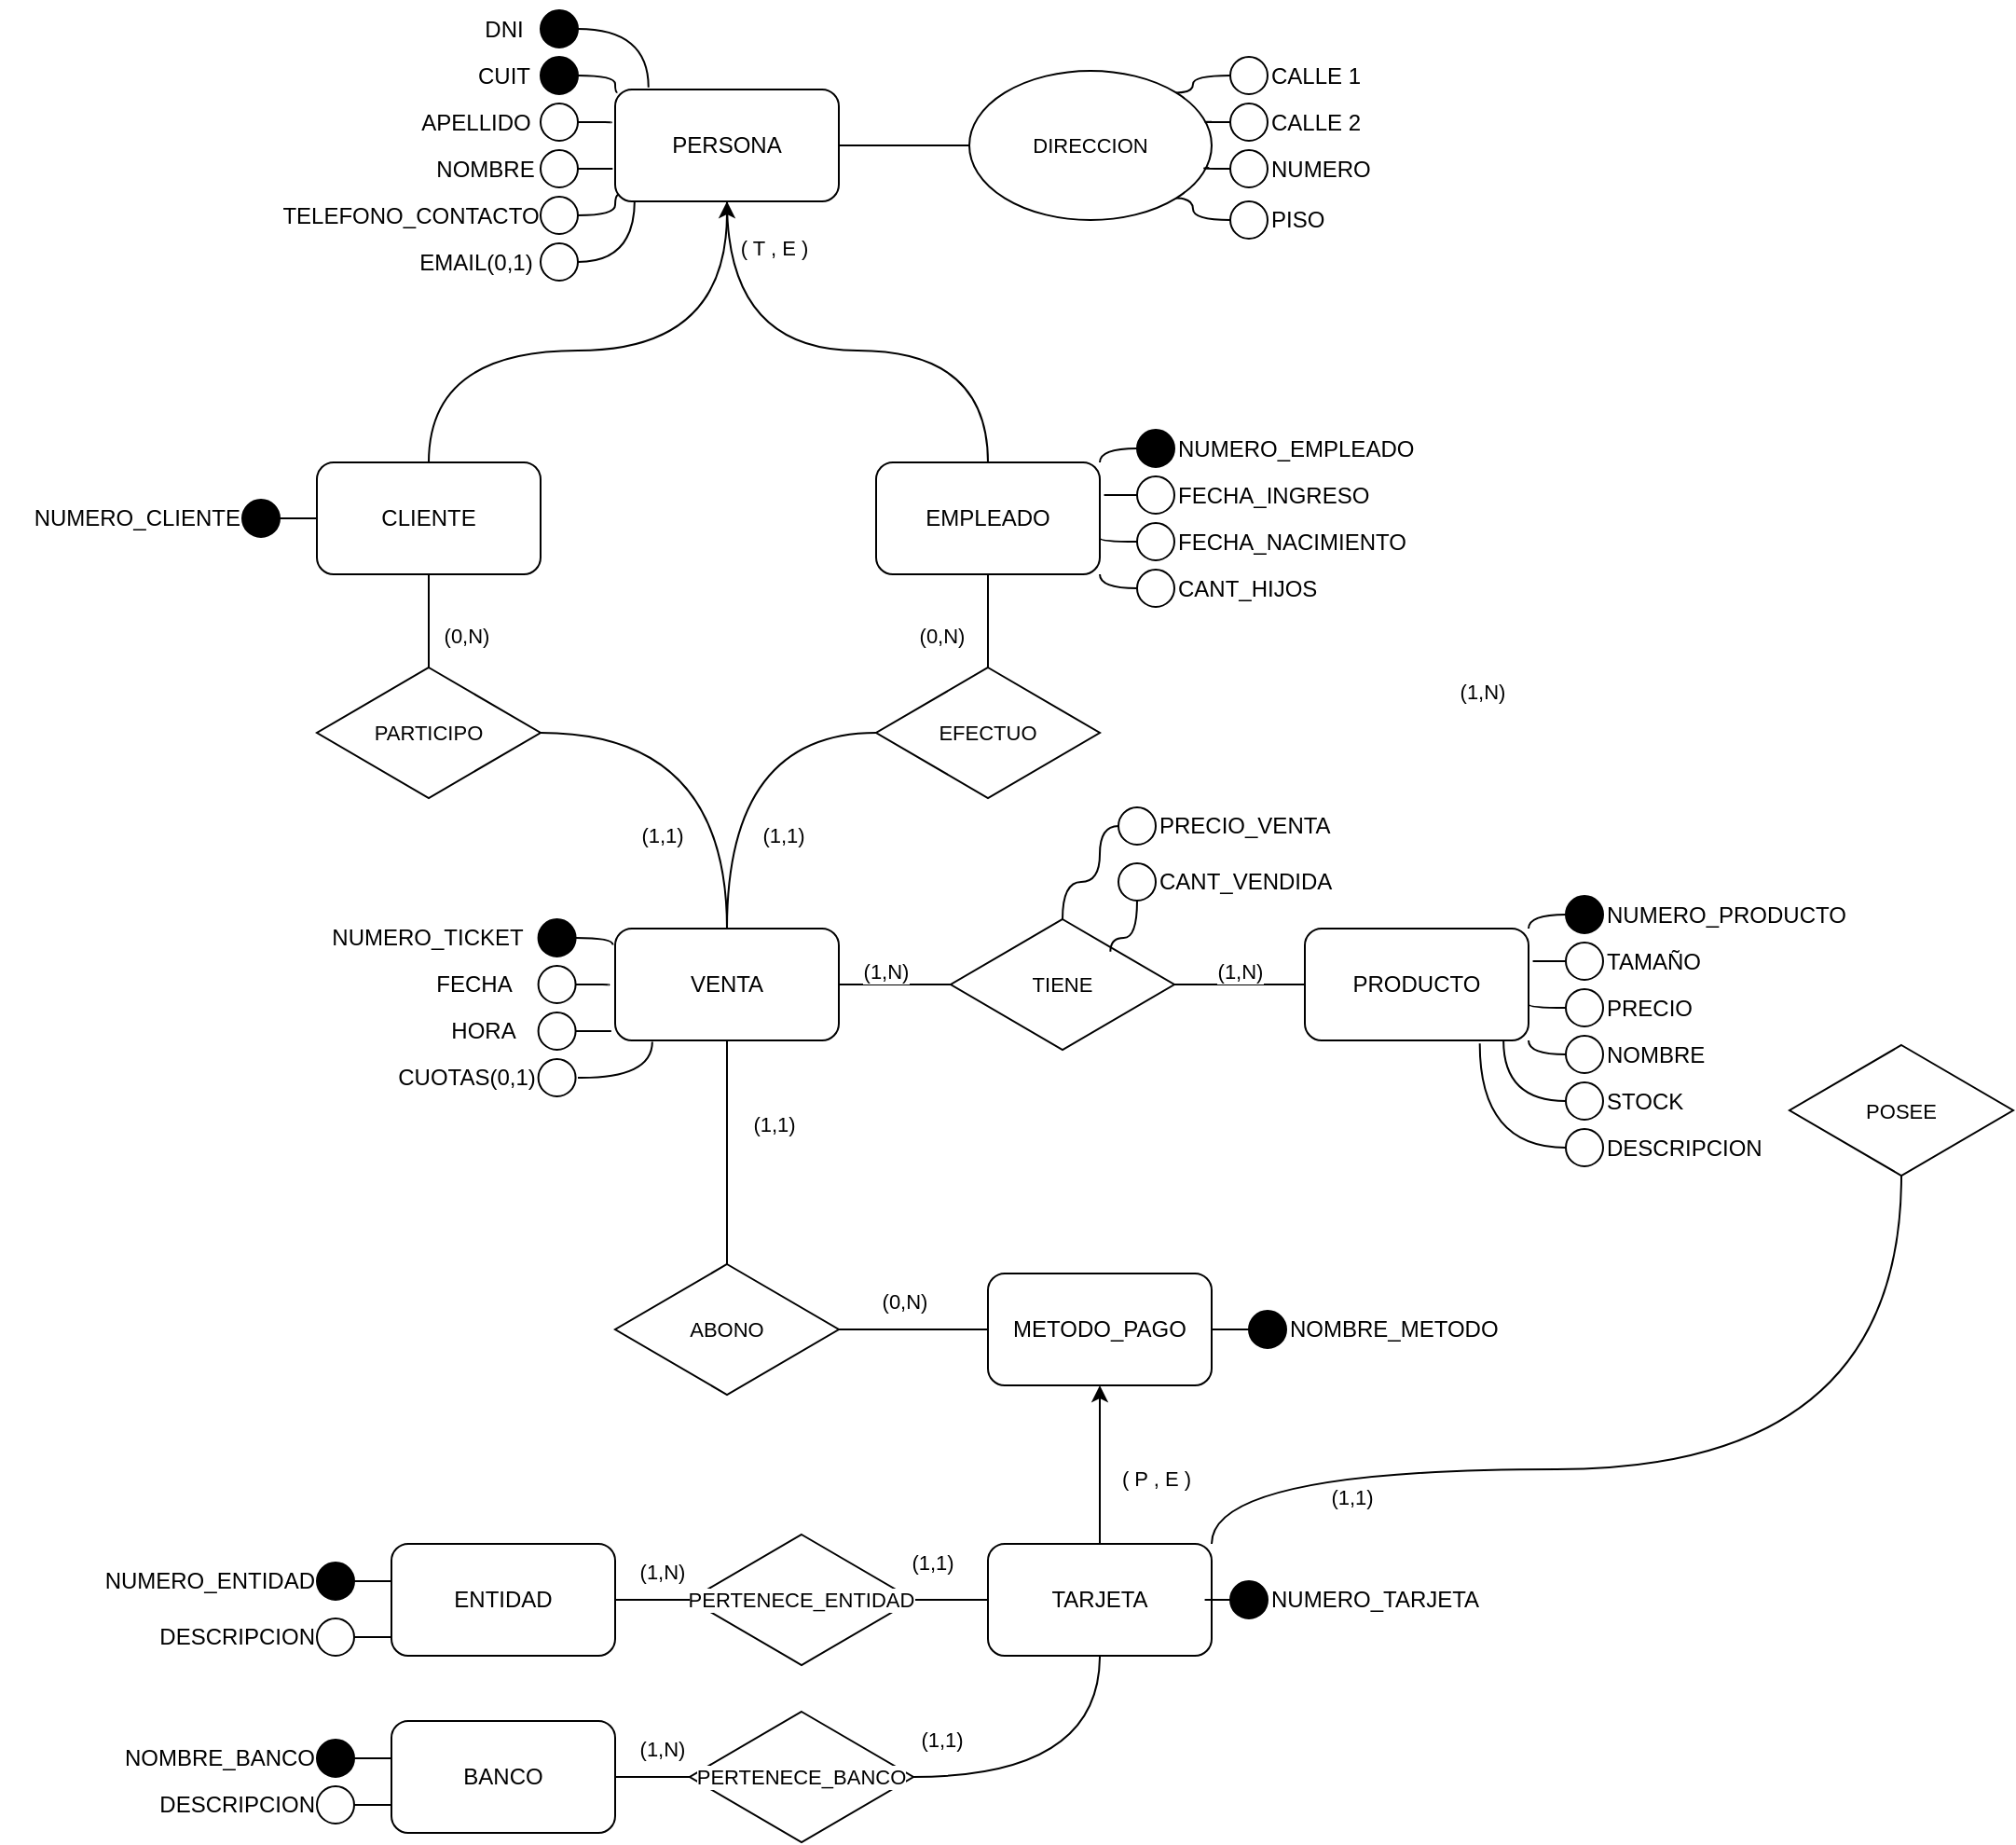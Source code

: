 <mxfile version="24.8.4">
  <diagram name="Page-1" id="r-wE8rNvTRcSZEGVUg5o">
    <mxGraphModel dx="880" dy="443" grid="1" gridSize="10" guides="1" tooltips="1" connect="1" arrows="1" fold="1" page="1" pageScale="1" pageWidth="1400" pageHeight="850" math="0" shadow="0">
      <root>
        <mxCell id="0" />
        <mxCell id="1" parent="0" />
        <mxCell id="dxS-f-YdwQxAhVwUpoM0-28" value="" style="edgeStyle=orthogonalEdgeStyle;shape=connector;curved=1;rounded=0;orthogonalLoop=1;jettySize=auto;html=1;strokeColor=default;align=center;verticalAlign=middle;fontFamily=Helvetica;fontSize=11;fontColor=default;labelBackgroundColor=default;endArrow=none;endFill=0;" parent="1" source="dxS-f-YdwQxAhVwUpoM0-1" edge="1">
          <mxGeometry relative="1" as="geometry">
            <mxPoint x="670" y="240" as="targetPoint" />
          </mxGeometry>
        </mxCell>
        <mxCell id="dxS-f-YdwQxAhVwUpoM0-1" value="PERSONA" style="rounded=1;whiteSpace=wrap;html=1;" parent="1" vertex="1">
          <mxGeometry x="480" y="210" width="120" height="60" as="geometry" />
        </mxCell>
        <mxCell id="dxS-f-YdwQxAhVwUpoM0-2" value="" style="ellipse;whiteSpace=wrap;html=1;aspect=fixed;fillColor=#000000;" parent="1" vertex="1">
          <mxGeometry x="440" y="167.5" width="20" height="20" as="geometry" />
        </mxCell>
        <mxCell id="dxS-f-YdwQxAhVwUpoM0-3" value="DNI" style="text;html=1;align=center;verticalAlign=middle;resizable=0;points=[];autosize=1;strokeColor=none;fillColor=none;" parent="1" vertex="1">
          <mxGeometry x="400" y="162.5" width="40" height="30" as="geometry" />
        </mxCell>
        <mxCell id="dxS-f-YdwQxAhVwUpoM0-7" value="" style="ellipse;whiteSpace=wrap;html=1;aspect=fixed;fillColor=#000000;" parent="1" vertex="1">
          <mxGeometry x="440" y="192.5" width="20" height="20" as="geometry" />
        </mxCell>
        <mxCell id="dxS-f-YdwQxAhVwUpoM0-8" value="CUIT" style="text;html=1;align=center;verticalAlign=middle;resizable=0;points=[];autosize=1;strokeColor=none;fillColor=none;" parent="1" vertex="1">
          <mxGeometry x="395" y="187.5" width="50" height="30" as="geometry" />
        </mxCell>
        <mxCell id="dxS-f-YdwQxAhVwUpoM0-12" value="" style="ellipse;whiteSpace=wrap;html=1;aspect=fixed;" parent="1" vertex="1">
          <mxGeometry x="440" y="217.5" width="20" height="20" as="geometry" />
        </mxCell>
        <mxCell id="dxS-f-YdwQxAhVwUpoM0-13" value="APELLIDO" style="text;html=1;align=center;verticalAlign=middle;resizable=0;points=[];autosize=1;strokeColor=none;fillColor=none;" parent="1" vertex="1">
          <mxGeometry x="365" y="212.5" width="80" height="30" as="geometry" />
        </mxCell>
        <mxCell id="dxS-f-YdwQxAhVwUpoM0-14" value="" style="ellipse;whiteSpace=wrap;html=1;aspect=fixed;" parent="1" vertex="1">
          <mxGeometry x="440" y="242.5" width="20" height="20" as="geometry" />
        </mxCell>
        <mxCell id="dxS-f-YdwQxAhVwUpoM0-15" value="NOMBRE" style="text;html=1;align=center;verticalAlign=middle;resizable=0;points=[];autosize=1;strokeColor=none;fillColor=none;" parent="1" vertex="1">
          <mxGeometry x="370" y="237.5" width="80" height="30" as="geometry" />
        </mxCell>
        <mxCell id="dxS-f-YdwQxAhVwUpoM0-16" value="" style="ellipse;whiteSpace=wrap;html=1;aspect=fixed;" parent="1" vertex="1">
          <mxGeometry x="440" y="267.5" width="20" height="20" as="geometry" />
        </mxCell>
        <mxCell id="dxS-f-YdwQxAhVwUpoM0-17" value="TELEFONO_CONTACTO" style="text;html=1;align=center;verticalAlign=middle;resizable=0;points=[];autosize=1;strokeColor=none;fillColor=none;" parent="1" vertex="1">
          <mxGeometry x="290" y="262.5" width="160" height="30" as="geometry" />
        </mxCell>
        <mxCell id="dxS-f-YdwQxAhVwUpoM0-18" value="" style="ellipse;whiteSpace=wrap;html=1;aspect=fixed;" parent="1" vertex="1">
          <mxGeometry x="440" y="292.5" width="20" height="20" as="geometry" />
        </mxCell>
        <mxCell id="dxS-f-YdwQxAhVwUpoM0-19" value="EMAIL(0,1)" style="text;html=1;align=center;verticalAlign=middle;resizable=0;points=[];autosize=1;strokeColor=none;fillColor=none;" parent="1" vertex="1">
          <mxGeometry x="365" y="287.5" width="80" height="30" as="geometry" />
        </mxCell>
        <mxCell id="dxS-f-YdwQxAhVwUpoM0-20" style="edgeStyle=orthogonalEdgeStyle;rounded=0;orthogonalLoop=1;jettySize=auto;html=1;entryX=0.149;entryY=-0.019;entryDx=0;entryDy=0;entryPerimeter=0;curved=1;endArrow=none;endFill=0;" parent="1" source="dxS-f-YdwQxAhVwUpoM0-2" target="dxS-f-YdwQxAhVwUpoM0-1" edge="1">
          <mxGeometry relative="1" as="geometry" />
        </mxCell>
        <mxCell id="dxS-f-YdwQxAhVwUpoM0-21" style="edgeStyle=orthogonalEdgeStyle;shape=connector;curved=1;rounded=0;orthogonalLoop=1;jettySize=auto;html=1;entryX=0.01;entryY=0.027;entryDx=0;entryDy=0;entryPerimeter=0;strokeColor=default;align=center;verticalAlign=middle;fontFamily=Helvetica;fontSize=11;fontColor=default;labelBackgroundColor=default;endArrow=none;endFill=0;" parent="1" source="dxS-f-YdwQxAhVwUpoM0-7" target="dxS-f-YdwQxAhVwUpoM0-1" edge="1">
          <mxGeometry relative="1" as="geometry">
            <Array as="points">
              <mxPoint x="480" y="203" />
              <mxPoint x="480" y="212" />
            </Array>
          </mxGeometry>
        </mxCell>
        <mxCell id="dxS-f-YdwQxAhVwUpoM0-22" style="edgeStyle=orthogonalEdgeStyle;shape=connector;curved=1;rounded=0;orthogonalLoop=1;jettySize=auto;html=1;entryX=-0.019;entryY=0.295;entryDx=0;entryDy=0;entryPerimeter=0;strokeColor=default;align=center;verticalAlign=middle;fontFamily=Helvetica;fontSize=11;fontColor=default;labelBackgroundColor=default;endArrow=none;endFill=0;" parent="1" source="dxS-f-YdwQxAhVwUpoM0-12" target="dxS-f-YdwQxAhVwUpoM0-1" edge="1">
          <mxGeometry relative="1" as="geometry" />
        </mxCell>
        <mxCell id="dxS-f-YdwQxAhVwUpoM0-23" style="edgeStyle=orthogonalEdgeStyle;shape=connector;curved=1;rounded=0;orthogonalLoop=1;jettySize=auto;html=1;entryX=-0.011;entryY=0.709;entryDx=0;entryDy=0;entryPerimeter=0;strokeColor=default;align=center;verticalAlign=middle;fontFamily=Helvetica;fontSize=11;fontColor=default;labelBackgroundColor=default;endArrow=none;endFill=0;" parent="1" source="dxS-f-YdwQxAhVwUpoM0-14" target="dxS-f-YdwQxAhVwUpoM0-1" edge="1">
          <mxGeometry relative="1" as="geometry" />
        </mxCell>
        <mxCell id="dxS-f-YdwQxAhVwUpoM0-25" style="edgeStyle=orthogonalEdgeStyle;shape=connector;curved=1;rounded=0;orthogonalLoop=1;jettySize=auto;html=1;entryX=0.016;entryY=0.942;entryDx=0;entryDy=0;entryPerimeter=0;strokeColor=default;align=center;verticalAlign=middle;fontFamily=Helvetica;fontSize=11;fontColor=default;labelBackgroundColor=default;endArrow=none;endFill=0;" parent="1" source="dxS-f-YdwQxAhVwUpoM0-16" target="dxS-f-YdwQxAhVwUpoM0-1" edge="1">
          <mxGeometry relative="1" as="geometry" />
        </mxCell>
        <mxCell id="dxS-f-YdwQxAhVwUpoM0-26" style="edgeStyle=orthogonalEdgeStyle;shape=connector;curved=1;rounded=0;orthogonalLoop=1;jettySize=auto;html=1;entryX=0.087;entryY=0.992;entryDx=0;entryDy=0;entryPerimeter=0;strokeColor=default;align=center;verticalAlign=middle;fontFamily=Helvetica;fontSize=11;fontColor=default;labelBackgroundColor=default;endArrow=none;endFill=0;" parent="1" source="dxS-f-YdwQxAhVwUpoM0-18" target="dxS-f-YdwQxAhVwUpoM0-1" edge="1">
          <mxGeometry relative="1" as="geometry" />
        </mxCell>
        <mxCell id="dxS-f-YdwQxAhVwUpoM0-29" value="DIRECCION" style="ellipse;whiteSpace=wrap;html=1;fontFamily=Helvetica;fontSize=11;fontColor=default;labelBackgroundColor=default;" parent="1" vertex="1">
          <mxGeometry x="670" y="200" width="130" height="80" as="geometry" />
        </mxCell>
        <mxCell id="dxS-f-YdwQxAhVwUpoM0-46" style="edgeStyle=orthogonalEdgeStyle;shape=connector;curved=1;rounded=0;orthogonalLoop=1;jettySize=auto;html=1;entryX=1;entryY=0;entryDx=0;entryDy=0;strokeColor=default;align=center;verticalAlign=middle;fontFamily=Helvetica;fontSize=11;fontColor=default;labelBackgroundColor=default;endArrow=none;endFill=0;" parent="1" source="dxS-f-YdwQxAhVwUpoM0-30" target="dxS-f-YdwQxAhVwUpoM0-29" edge="1">
          <mxGeometry relative="1" as="geometry" />
        </mxCell>
        <mxCell id="dxS-f-YdwQxAhVwUpoM0-30" value="" style="ellipse;whiteSpace=wrap;html=1;aspect=fixed;" parent="1" vertex="1">
          <mxGeometry x="810" y="192.5" width="20" height="20" as="geometry" />
        </mxCell>
        <mxCell id="dxS-f-YdwQxAhVwUpoM0-31" value="CALLE 1" style="text;html=1;align=left;verticalAlign=middle;resizable=0;points=[];autosize=1;strokeColor=none;fillColor=none;" parent="1" vertex="1">
          <mxGeometry x="830" y="187.5" width="70" height="30" as="geometry" />
        </mxCell>
        <mxCell id="dxS-f-YdwQxAhVwUpoM0-36" value="" style="ellipse;whiteSpace=wrap;html=1;aspect=fixed;" parent="1" vertex="1">
          <mxGeometry x="810" y="217.5" width="20" height="20" as="geometry" />
        </mxCell>
        <mxCell id="dxS-f-YdwQxAhVwUpoM0-37" value="CALLE 2" style="text;html=1;align=left;verticalAlign=middle;resizable=0;points=[];autosize=1;strokeColor=none;fillColor=none;" parent="1" vertex="1">
          <mxGeometry x="830" y="212.5" width="70" height="30" as="geometry" />
        </mxCell>
        <mxCell id="dxS-f-YdwQxAhVwUpoM0-38" value="" style="ellipse;whiteSpace=wrap;html=1;aspect=fixed;" parent="1" vertex="1">
          <mxGeometry x="810" y="242.5" width="20" height="20" as="geometry" />
        </mxCell>
        <mxCell id="dxS-f-YdwQxAhVwUpoM0-39" value="NUMERO" style="text;html=1;align=left;verticalAlign=middle;resizable=0;points=[];autosize=1;strokeColor=none;fillColor=none;" parent="1" vertex="1">
          <mxGeometry x="830" y="237.5" width="80" height="30" as="geometry" />
        </mxCell>
        <mxCell id="dxS-f-YdwQxAhVwUpoM0-43" style="edgeStyle=orthogonalEdgeStyle;shape=connector;curved=1;rounded=0;orthogonalLoop=1;jettySize=auto;html=1;entryX=1;entryY=1;entryDx=0;entryDy=0;strokeColor=default;align=center;verticalAlign=middle;fontFamily=Helvetica;fontSize=11;fontColor=default;labelBackgroundColor=default;endArrow=none;endFill=0;" parent="1" source="dxS-f-YdwQxAhVwUpoM0-40" target="dxS-f-YdwQxAhVwUpoM0-29" edge="1">
          <mxGeometry relative="1" as="geometry" />
        </mxCell>
        <mxCell id="dxS-f-YdwQxAhVwUpoM0-40" value="" style="ellipse;whiteSpace=wrap;html=1;aspect=fixed;" parent="1" vertex="1">
          <mxGeometry x="810" y="270" width="20" height="20" as="geometry" />
        </mxCell>
        <mxCell id="dxS-f-YdwQxAhVwUpoM0-41" value="PISO" style="text;html=1;align=left;verticalAlign=middle;resizable=0;points=[];autosize=1;strokeColor=none;fillColor=none;" parent="1" vertex="1">
          <mxGeometry x="830" y="265" width="50" height="30" as="geometry" />
        </mxCell>
        <mxCell id="dxS-f-YdwQxAhVwUpoM0-44" style="edgeStyle=orthogonalEdgeStyle;shape=connector;curved=1;rounded=0;orthogonalLoop=1;jettySize=auto;html=1;entryX=0.99;entryY=0.65;entryDx=0;entryDy=0;entryPerimeter=0;strokeColor=default;align=center;verticalAlign=middle;fontFamily=Helvetica;fontSize=11;fontColor=default;labelBackgroundColor=default;endArrow=none;endFill=0;" parent="1" source="dxS-f-YdwQxAhVwUpoM0-38" target="dxS-f-YdwQxAhVwUpoM0-29" edge="1">
          <mxGeometry relative="1" as="geometry" />
        </mxCell>
        <mxCell id="dxS-f-YdwQxAhVwUpoM0-45" style="edgeStyle=orthogonalEdgeStyle;shape=connector;curved=1;rounded=0;orthogonalLoop=1;jettySize=auto;html=1;entryX=1;entryY=0.342;entryDx=0;entryDy=0;entryPerimeter=0;strokeColor=default;align=center;verticalAlign=middle;fontFamily=Helvetica;fontSize=11;fontColor=default;labelBackgroundColor=default;endArrow=none;endFill=0;" parent="1" source="dxS-f-YdwQxAhVwUpoM0-36" target="dxS-f-YdwQxAhVwUpoM0-29" edge="1">
          <mxGeometry relative="1" as="geometry" />
        </mxCell>
        <mxCell id="dxS-f-YdwQxAhVwUpoM0-65" style="edgeStyle=orthogonalEdgeStyle;shape=connector;curved=1;rounded=0;orthogonalLoop=1;jettySize=auto;html=1;entryX=0.5;entryY=1;entryDx=0;entryDy=0;strokeColor=default;align=center;verticalAlign=middle;fontFamily=Helvetica;fontSize=11;fontColor=default;labelBackgroundColor=default;endArrow=none;endFill=0;" parent="1" source="dxS-f-YdwQxAhVwUpoM0-47" target="dxS-f-YdwQxAhVwUpoM0-1" edge="1">
          <mxGeometry relative="1" as="geometry">
            <Array as="points">
              <mxPoint x="680" y="350" />
              <mxPoint x="540" y="350" />
            </Array>
          </mxGeometry>
        </mxCell>
        <mxCell id="dxS-f-YdwQxAhVwUpoM0-116" value="" style="edgeStyle=orthogonalEdgeStyle;shape=connector;curved=1;rounded=0;orthogonalLoop=1;jettySize=auto;html=1;strokeColor=default;align=center;verticalAlign=middle;fontFamily=Helvetica;fontSize=11;fontColor=default;labelBackgroundColor=default;endArrow=none;endFill=0;" parent="1" source="dxS-f-YdwQxAhVwUpoM0-47" target="dxS-f-YdwQxAhVwUpoM0-115" edge="1">
          <mxGeometry relative="1" as="geometry" />
        </mxCell>
        <mxCell id="dxS-f-YdwQxAhVwUpoM0-47" value="EMPLEADO" style="rounded=1;whiteSpace=wrap;html=1;" parent="1" vertex="1">
          <mxGeometry x="620" y="410" width="120" height="60" as="geometry" />
        </mxCell>
        <mxCell id="dxS-f-YdwQxAhVwUpoM0-48" value="" style="ellipse;whiteSpace=wrap;html=1;aspect=fixed;" parent="1" vertex="1">
          <mxGeometry x="760" y="417.5" width="20" height="20" as="geometry" />
        </mxCell>
        <mxCell id="dxS-f-YdwQxAhVwUpoM0-49" value="FECHA_INGRESO" style="text;html=1;align=left;verticalAlign=middle;resizable=0;points=[];autosize=1;strokeColor=none;fillColor=none;" parent="1" vertex="1">
          <mxGeometry x="780" y="412.5" width="130" height="30" as="geometry" />
        </mxCell>
        <mxCell id="dxS-f-YdwQxAhVwUpoM0-50" value="" style="ellipse;whiteSpace=wrap;html=1;aspect=fixed;" parent="1" vertex="1">
          <mxGeometry x="760" y="442.5" width="20" height="20" as="geometry" />
        </mxCell>
        <mxCell id="dxS-f-YdwQxAhVwUpoM0-51" value="FECHA_NACIMIENTO" style="text;html=1;align=left;verticalAlign=middle;resizable=0;points=[];autosize=1;strokeColor=none;fillColor=none;" parent="1" vertex="1">
          <mxGeometry x="780" y="437.5" width="140" height="30" as="geometry" />
        </mxCell>
        <mxCell id="dxS-f-YdwQxAhVwUpoM0-59" style="edgeStyle=orthogonalEdgeStyle;shape=connector;curved=1;rounded=0;orthogonalLoop=1;jettySize=auto;html=1;entryX=1;entryY=1;entryDx=0;entryDy=0;strokeColor=default;align=center;verticalAlign=middle;fontFamily=Helvetica;fontSize=11;fontColor=default;labelBackgroundColor=default;endArrow=none;endFill=0;" parent="1" source="dxS-f-YdwQxAhVwUpoM0-52" target="dxS-f-YdwQxAhVwUpoM0-47" edge="1">
          <mxGeometry relative="1" as="geometry" />
        </mxCell>
        <mxCell id="dxS-f-YdwQxAhVwUpoM0-52" value="" style="ellipse;whiteSpace=wrap;html=1;aspect=fixed;" parent="1" vertex="1">
          <mxGeometry x="760" y="467.5" width="20" height="20" as="geometry" />
        </mxCell>
        <mxCell id="dxS-f-YdwQxAhVwUpoM0-53" value="CANT_HIJOS" style="text;html=1;align=left;verticalAlign=middle;resizable=0;points=[];autosize=1;strokeColor=none;fillColor=none;" parent="1" vertex="1">
          <mxGeometry x="780" y="462.5" width="100" height="30" as="geometry" />
        </mxCell>
        <mxCell id="dxS-f-YdwQxAhVwUpoM0-56" style="edgeStyle=orthogonalEdgeStyle;shape=connector;curved=1;rounded=0;orthogonalLoop=1;jettySize=auto;html=1;entryX=1;entryY=0;entryDx=0;entryDy=0;strokeColor=default;align=center;verticalAlign=middle;fontFamily=Helvetica;fontSize=11;fontColor=default;labelBackgroundColor=default;endArrow=none;endFill=0;" parent="1" source="dxS-f-YdwQxAhVwUpoM0-54" target="dxS-f-YdwQxAhVwUpoM0-47" edge="1">
          <mxGeometry relative="1" as="geometry" />
        </mxCell>
        <mxCell id="dxS-f-YdwQxAhVwUpoM0-54" value="" style="ellipse;whiteSpace=wrap;html=1;aspect=fixed;fillColor=#000000;" parent="1" vertex="1">
          <mxGeometry x="760" y="392.5" width="20" height="20" as="geometry" />
        </mxCell>
        <mxCell id="dxS-f-YdwQxAhVwUpoM0-55" value="NUMERO_EMPLEADO" style="text;html=1;align=left;verticalAlign=middle;resizable=0;points=[];autosize=1;strokeColor=none;fillColor=none;" parent="1" vertex="1">
          <mxGeometry x="780" y="387.5" width="150" height="30" as="geometry" />
        </mxCell>
        <mxCell id="dxS-f-YdwQxAhVwUpoM0-57" style="edgeStyle=orthogonalEdgeStyle;shape=connector;curved=1;rounded=0;orthogonalLoop=1;jettySize=auto;html=1;entryX=1.019;entryY=0.292;entryDx=0;entryDy=0;entryPerimeter=0;strokeColor=default;align=center;verticalAlign=middle;fontFamily=Helvetica;fontSize=11;fontColor=default;labelBackgroundColor=default;endArrow=none;endFill=0;" parent="1" source="dxS-f-YdwQxAhVwUpoM0-48" target="dxS-f-YdwQxAhVwUpoM0-47" edge="1">
          <mxGeometry relative="1" as="geometry" />
        </mxCell>
        <mxCell id="dxS-f-YdwQxAhVwUpoM0-58" style="edgeStyle=orthogonalEdgeStyle;shape=connector;curved=1;rounded=0;orthogonalLoop=1;jettySize=auto;html=1;entryX=1.007;entryY=0.676;entryDx=0;entryDy=0;entryPerimeter=0;strokeColor=default;align=center;verticalAlign=middle;fontFamily=Helvetica;fontSize=11;fontColor=default;labelBackgroundColor=default;endArrow=none;endFill=0;" parent="1" source="dxS-f-YdwQxAhVwUpoM0-50" target="dxS-f-YdwQxAhVwUpoM0-47" edge="1">
          <mxGeometry relative="1" as="geometry" />
        </mxCell>
        <mxCell id="dxS-f-YdwQxAhVwUpoM0-64" style="edgeStyle=orthogonalEdgeStyle;shape=connector;curved=1;rounded=0;orthogonalLoop=1;jettySize=auto;html=1;entryX=0.5;entryY=1;entryDx=0;entryDy=0;strokeColor=default;align=center;verticalAlign=middle;fontFamily=Helvetica;fontSize=11;fontColor=default;labelBackgroundColor=default;endArrow=classic;endFill=1;" parent="1" source="dxS-f-YdwQxAhVwUpoM0-60" target="dxS-f-YdwQxAhVwUpoM0-1" edge="1">
          <mxGeometry relative="1" as="geometry">
            <Array as="points">
              <mxPoint x="380" y="350" />
              <mxPoint x="540" y="350" />
            </Array>
          </mxGeometry>
        </mxCell>
        <mxCell id="dxS-f-YdwQxAhVwUpoM0-60" value="CLIENTE" style="rounded=1;whiteSpace=wrap;html=1;" parent="1" vertex="1">
          <mxGeometry x="320" y="410" width="120" height="60" as="geometry" />
        </mxCell>
        <mxCell id="dxS-f-YdwQxAhVwUpoM0-63" value="" style="edgeStyle=orthogonalEdgeStyle;shape=connector;curved=1;rounded=0;orthogonalLoop=1;jettySize=auto;html=1;strokeColor=default;align=center;verticalAlign=middle;fontFamily=Helvetica;fontSize=11;fontColor=default;labelBackgroundColor=default;endArrow=none;endFill=0;" parent="1" source="dxS-f-YdwQxAhVwUpoM0-61" target="dxS-f-YdwQxAhVwUpoM0-60" edge="1">
          <mxGeometry relative="1" as="geometry" />
        </mxCell>
        <mxCell id="dxS-f-YdwQxAhVwUpoM0-61" value="" style="ellipse;whiteSpace=wrap;html=1;aspect=fixed;fillColor=#000000;" parent="1" vertex="1">
          <mxGeometry x="280" y="430" width="20" height="20" as="geometry" />
        </mxCell>
        <mxCell id="dxS-f-YdwQxAhVwUpoM0-62" value="NUMERO_CLIENTE" style="text;html=1;align=right;verticalAlign=middle;resizable=0;points=[];autosize=1;strokeColor=none;fillColor=none;" parent="1" vertex="1">
          <mxGeometry x="150" y="425" width="130" height="30" as="geometry" />
        </mxCell>
        <mxCell id="dxS-f-YdwQxAhVwUpoM0-66" value="( T , E )" style="text;html=1;align=center;verticalAlign=middle;resizable=0;points=[];autosize=1;strokeColor=none;fillColor=none;fontFamily=Helvetica;fontSize=11;fontColor=default;labelBackgroundColor=default;" parent="1" vertex="1">
          <mxGeometry x="535" y="280" width="60" height="30" as="geometry" />
        </mxCell>
        <mxCell id="dxS-f-YdwQxAhVwUpoM0-67" value="PRODUCTO" style="rounded=1;whiteSpace=wrap;html=1;" parent="1" vertex="1">
          <mxGeometry x="850" y="660" width="120" height="60" as="geometry" />
        </mxCell>
        <mxCell id="dxS-f-YdwQxAhVwUpoM0-68" value="" style="ellipse;whiteSpace=wrap;html=1;aspect=fixed;" parent="1" vertex="1">
          <mxGeometry x="990" y="667.5" width="20" height="20" as="geometry" />
        </mxCell>
        <mxCell id="dxS-f-YdwQxAhVwUpoM0-69" value="TAMAÑO" style="text;html=1;align=left;verticalAlign=middle;resizable=0;points=[];autosize=1;strokeColor=none;fillColor=none;" parent="1" vertex="1">
          <mxGeometry x="1010" y="662.5" width="70" height="30" as="geometry" />
        </mxCell>
        <mxCell id="dxS-f-YdwQxAhVwUpoM0-70" value="" style="ellipse;whiteSpace=wrap;html=1;aspect=fixed;" parent="1" vertex="1">
          <mxGeometry x="990" y="692.5" width="20" height="20" as="geometry" />
        </mxCell>
        <mxCell id="dxS-f-YdwQxAhVwUpoM0-71" value="PRECIO" style="text;html=1;align=left;verticalAlign=middle;resizable=0;points=[];autosize=1;strokeColor=none;fillColor=none;" parent="1" vertex="1">
          <mxGeometry x="1010" y="687.5" width="70" height="30" as="geometry" />
        </mxCell>
        <mxCell id="dxS-f-YdwQxAhVwUpoM0-72" style="edgeStyle=orthogonalEdgeStyle;shape=connector;curved=1;rounded=0;orthogonalLoop=1;jettySize=auto;html=1;entryX=1;entryY=1;entryDx=0;entryDy=0;strokeColor=default;align=center;verticalAlign=middle;fontFamily=Helvetica;fontSize=11;fontColor=default;labelBackgroundColor=default;endArrow=none;endFill=0;" parent="1" source="dxS-f-YdwQxAhVwUpoM0-73" target="dxS-f-YdwQxAhVwUpoM0-67" edge="1">
          <mxGeometry relative="1" as="geometry" />
        </mxCell>
        <mxCell id="dxS-f-YdwQxAhVwUpoM0-73" value="" style="ellipse;whiteSpace=wrap;html=1;aspect=fixed;" parent="1" vertex="1">
          <mxGeometry x="990" y="717.5" width="20" height="20" as="geometry" />
        </mxCell>
        <mxCell id="dxS-f-YdwQxAhVwUpoM0-74" value="NOMBRE" style="text;html=1;align=left;verticalAlign=middle;resizable=0;points=[];autosize=1;strokeColor=none;fillColor=none;" parent="1" vertex="1">
          <mxGeometry x="1010" y="712.5" width="80" height="30" as="geometry" />
        </mxCell>
        <mxCell id="dxS-f-YdwQxAhVwUpoM0-75" style="edgeStyle=orthogonalEdgeStyle;shape=connector;curved=1;rounded=0;orthogonalLoop=1;jettySize=auto;html=1;entryX=1;entryY=0;entryDx=0;entryDy=0;strokeColor=default;align=center;verticalAlign=middle;fontFamily=Helvetica;fontSize=11;fontColor=default;labelBackgroundColor=default;endArrow=none;endFill=0;" parent="1" source="dxS-f-YdwQxAhVwUpoM0-76" target="dxS-f-YdwQxAhVwUpoM0-67" edge="1">
          <mxGeometry relative="1" as="geometry" />
        </mxCell>
        <mxCell id="dxS-f-YdwQxAhVwUpoM0-76" value="" style="ellipse;whiteSpace=wrap;html=1;aspect=fixed;fillColor=#000000;" parent="1" vertex="1">
          <mxGeometry x="990" y="642.5" width="20" height="20" as="geometry" />
        </mxCell>
        <mxCell id="dxS-f-YdwQxAhVwUpoM0-77" value="NUMERO_PRODUCTO" style="text;html=1;align=left;verticalAlign=middle;resizable=0;points=[];autosize=1;strokeColor=none;fillColor=none;" parent="1" vertex="1">
          <mxGeometry x="1010" y="637.5" width="150" height="30" as="geometry" />
        </mxCell>
        <mxCell id="dxS-f-YdwQxAhVwUpoM0-78" style="edgeStyle=orthogonalEdgeStyle;shape=connector;curved=1;rounded=0;orthogonalLoop=1;jettySize=auto;html=1;entryX=1.019;entryY=0.292;entryDx=0;entryDy=0;entryPerimeter=0;strokeColor=default;align=center;verticalAlign=middle;fontFamily=Helvetica;fontSize=11;fontColor=default;labelBackgroundColor=default;endArrow=none;endFill=0;" parent="1" source="dxS-f-YdwQxAhVwUpoM0-68" target="dxS-f-YdwQxAhVwUpoM0-67" edge="1">
          <mxGeometry relative="1" as="geometry" />
        </mxCell>
        <mxCell id="dxS-f-YdwQxAhVwUpoM0-79" style="edgeStyle=orthogonalEdgeStyle;shape=connector;curved=1;rounded=0;orthogonalLoop=1;jettySize=auto;html=1;entryX=1.007;entryY=0.676;entryDx=0;entryDy=0;entryPerimeter=0;strokeColor=default;align=center;verticalAlign=middle;fontFamily=Helvetica;fontSize=11;fontColor=default;labelBackgroundColor=default;endArrow=none;endFill=0;" parent="1" source="dxS-f-YdwQxAhVwUpoM0-70" target="dxS-f-YdwQxAhVwUpoM0-67" edge="1">
          <mxGeometry relative="1" as="geometry" />
        </mxCell>
        <mxCell id="dxS-f-YdwQxAhVwUpoM0-81" value="" style="ellipse;whiteSpace=wrap;html=1;aspect=fixed;" parent="1" vertex="1">
          <mxGeometry x="990" y="742.5" width="20" height="20" as="geometry" />
        </mxCell>
        <mxCell id="dxS-f-YdwQxAhVwUpoM0-82" value="STOCK" style="text;html=1;align=left;verticalAlign=middle;resizable=0;points=[];autosize=1;strokeColor=none;fillColor=none;" parent="1" vertex="1">
          <mxGeometry x="1010" y="737.5" width="60" height="30" as="geometry" />
        </mxCell>
        <mxCell id="dxS-f-YdwQxAhVwUpoM0-84" value="" style="ellipse;whiteSpace=wrap;html=1;aspect=fixed;" parent="1" vertex="1">
          <mxGeometry x="990" y="767.5" width="20" height="20" as="geometry" />
        </mxCell>
        <mxCell id="dxS-f-YdwQxAhVwUpoM0-85" value="DESCRIPCION" style="text;html=1;align=left;verticalAlign=middle;resizable=0;points=[];autosize=1;strokeColor=none;fillColor=none;" parent="1" vertex="1">
          <mxGeometry x="1010" y="762.5" width="110" height="30" as="geometry" />
        </mxCell>
        <mxCell id="dxS-f-YdwQxAhVwUpoM0-86" style="edgeStyle=orthogonalEdgeStyle;shape=connector;curved=1;rounded=0;orthogonalLoop=1;jettySize=auto;html=1;entryX=0.782;entryY=1.028;entryDx=0;entryDy=0;entryPerimeter=0;strokeColor=default;align=center;verticalAlign=middle;fontFamily=Helvetica;fontSize=11;fontColor=default;labelBackgroundColor=default;endArrow=none;endFill=0;" parent="1" source="dxS-f-YdwQxAhVwUpoM0-84" target="dxS-f-YdwQxAhVwUpoM0-67" edge="1">
          <mxGeometry relative="1" as="geometry" />
        </mxCell>
        <mxCell id="dxS-f-YdwQxAhVwUpoM0-87" style="edgeStyle=orthogonalEdgeStyle;shape=connector;curved=1;rounded=0;orthogonalLoop=1;jettySize=auto;html=1;entryX=0.888;entryY=1.002;entryDx=0;entryDy=0;entryPerimeter=0;strokeColor=default;align=center;verticalAlign=middle;fontFamily=Helvetica;fontSize=11;fontColor=default;labelBackgroundColor=default;endArrow=none;endFill=0;" parent="1" source="dxS-f-YdwQxAhVwUpoM0-81" target="dxS-f-YdwQxAhVwUpoM0-67" edge="1">
          <mxGeometry relative="1" as="geometry" />
        </mxCell>
        <mxCell id="dxS-f-YdwQxAhVwUpoM0-113" value="" style="edgeStyle=orthogonalEdgeStyle;shape=connector;curved=1;rounded=0;orthogonalLoop=1;jettySize=auto;html=1;strokeColor=default;align=center;verticalAlign=middle;fontFamily=Helvetica;fontSize=11;fontColor=default;labelBackgroundColor=default;endArrow=none;endFill=0;" parent="1" source="dxS-f-YdwQxAhVwUpoM0-88" target="dxS-f-YdwQxAhVwUpoM0-112" edge="1">
          <mxGeometry relative="1" as="geometry" />
        </mxCell>
        <mxCell id="dxS-f-YdwQxAhVwUpoM0-88" value="VENTA" style="rounded=1;whiteSpace=wrap;html=1;" parent="1" vertex="1">
          <mxGeometry x="480" y="660" width="120" height="60" as="geometry" />
        </mxCell>
        <mxCell id="dxS-f-YdwQxAhVwUpoM0-91" value="" style="ellipse;whiteSpace=wrap;html=1;aspect=fixed;fillColor=#000000;" parent="1" vertex="1">
          <mxGeometry x="438.8" y="655" width="20" height="20" as="geometry" />
        </mxCell>
        <mxCell id="dxS-f-YdwQxAhVwUpoM0-92" value="NUMERO_TICKET" style="text;html=1;align=center;verticalAlign=middle;resizable=0;points=[];autosize=1;strokeColor=none;fillColor=none;" parent="1" vertex="1">
          <mxGeometry x="313.8" y="650" width="130" height="30" as="geometry" />
        </mxCell>
        <mxCell id="dxS-f-YdwQxAhVwUpoM0-93" value="" style="ellipse;whiteSpace=wrap;html=1;aspect=fixed;" parent="1" vertex="1">
          <mxGeometry x="438.8" y="680" width="20" height="20" as="geometry" />
        </mxCell>
        <mxCell id="dxS-f-YdwQxAhVwUpoM0-94" value="FECHA" style="text;html=1;align=center;verticalAlign=middle;resizable=0;points=[];autosize=1;strokeColor=none;fillColor=none;" parent="1" vertex="1">
          <mxGeometry x="373.8" y="675" width="60" height="30" as="geometry" />
        </mxCell>
        <mxCell id="dxS-f-YdwQxAhVwUpoM0-95" value="" style="ellipse;whiteSpace=wrap;html=1;aspect=fixed;" parent="1" vertex="1">
          <mxGeometry x="438.8" y="705" width="20" height="20" as="geometry" />
        </mxCell>
        <mxCell id="dxS-f-YdwQxAhVwUpoM0-96" value="&lt;div&gt;HORA&lt;/div&gt;" style="text;html=1;align=center;verticalAlign=middle;resizable=0;points=[];autosize=1;strokeColor=none;fillColor=none;" parent="1" vertex="1">
          <mxGeometry x="378.8" y="700" width="60" height="30" as="geometry" />
        </mxCell>
        <mxCell id="dxS-f-YdwQxAhVwUpoM0-103" style="edgeStyle=orthogonalEdgeStyle;shape=connector;curved=1;rounded=0;orthogonalLoop=1;jettySize=auto;html=1;entryX=-0.019;entryY=0.295;entryDx=0;entryDy=0;entryPerimeter=0;strokeColor=default;align=center;verticalAlign=middle;fontFamily=Helvetica;fontSize=11;fontColor=default;labelBackgroundColor=default;endArrow=none;endFill=0;" parent="1" source="dxS-f-YdwQxAhVwUpoM0-93" edge="1">
          <mxGeometry relative="1" as="geometry">
            <mxPoint x="476.52" y="690.2" as="targetPoint" />
          </mxGeometry>
        </mxCell>
        <mxCell id="dxS-f-YdwQxAhVwUpoM0-104" style="edgeStyle=orthogonalEdgeStyle;shape=connector;curved=1;rounded=0;orthogonalLoop=1;jettySize=auto;html=1;entryX=-0.011;entryY=0.709;entryDx=0;entryDy=0;entryPerimeter=0;strokeColor=default;align=center;verticalAlign=middle;fontFamily=Helvetica;fontSize=11;fontColor=default;labelBackgroundColor=default;endArrow=none;endFill=0;" parent="1" source="dxS-f-YdwQxAhVwUpoM0-95" edge="1">
          <mxGeometry relative="1" as="geometry">
            <mxPoint x="477.48" y="715.04" as="targetPoint" />
          </mxGeometry>
        </mxCell>
        <mxCell id="dxS-f-YdwQxAhVwUpoM0-108" style="edgeStyle=orthogonalEdgeStyle;shape=connector;curved=1;rounded=0;orthogonalLoop=1;jettySize=auto;html=1;entryX=-0.013;entryY=0.145;entryDx=0;entryDy=0;entryPerimeter=0;strokeColor=default;align=center;verticalAlign=middle;fontFamily=Helvetica;fontSize=11;fontColor=default;labelBackgroundColor=default;endArrow=none;endFill=0;" parent="1" source="dxS-f-YdwQxAhVwUpoM0-91" target="dxS-f-YdwQxAhVwUpoM0-88" edge="1">
          <mxGeometry relative="1" as="geometry" />
        </mxCell>
        <mxCell id="dxS-f-YdwQxAhVwUpoM0-110" style="edgeStyle=orthogonalEdgeStyle;shape=connector;curved=1;rounded=0;orthogonalLoop=1;jettySize=auto;html=1;entryX=0.5;entryY=1;entryDx=0;entryDy=0;strokeColor=default;align=center;verticalAlign=middle;fontFamily=Helvetica;fontSize=11;fontColor=default;labelBackgroundColor=default;endArrow=none;endFill=0;" parent="1" source="dxS-f-YdwQxAhVwUpoM0-109" target="dxS-f-YdwQxAhVwUpoM0-60" edge="1">
          <mxGeometry relative="1" as="geometry" />
        </mxCell>
        <mxCell id="dxS-f-YdwQxAhVwUpoM0-111" style="edgeStyle=orthogonalEdgeStyle;shape=connector;curved=1;rounded=0;orthogonalLoop=1;jettySize=auto;html=1;entryX=0.5;entryY=0;entryDx=0;entryDy=0;strokeColor=default;align=center;verticalAlign=middle;fontFamily=Helvetica;fontSize=11;fontColor=default;labelBackgroundColor=default;endArrow=none;endFill=0;" parent="1" source="dxS-f-YdwQxAhVwUpoM0-109" target="dxS-f-YdwQxAhVwUpoM0-88" edge="1">
          <mxGeometry relative="1" as="geometry" />
        </mxCell>
        <mxCell id="dxS-f-YdwQxAhVwUpoM0-109" value="PARTICIPO" style="rhombus;whiteSpace=wrap;html=1;fontFamily=Helvetica;fontSize=11;fontColor=default;labelBackgroundColor=default;" parent="1" vertex="1">
          <mxGeometry x="320" y="520" width="120" height="70" as="geometry" />
        </mxCell>
        <mxCell id="dxS-f-YdwQxAhVwUpoM0-114" value="" style="edgeStyle=orthogonalEdgeStyle;shape=connector;curved=1;rounded=0;orthogonalLoop=1;jettySize=auto;html=1;strokeColor=default;align=center;verticalAlign=middle;fontFamily=Helvetica;fontSize=11;fontColor=default;labelBackgroundColor=default;endArrow=none;endFill=0;" parent="1" source="dxS-f-YdwQxAhVwUpoM0-112" target="dxS-f-YdwQxAhVwUpoM0-67" edge="1">
          <mxGeometry relative="1" as="geometry" />
        </mxCell>
        <mxCell id="dxS-f-YdwQxAhVwUpoM0-112" value="TIENE" style="rhombus;whiteSpace=wrap;html=1;fontFamily=Helvetica;fontSize=11;fontColor=default;labelBackgroundColor=default;" parent="1" vertex="1">
          <mxGeometry x="660" y="655" width="120" height="70" as="geometry" />
        </mxCell>
        <mxCell id="dxS-f-YdwQxAhVwUpoM0-118" style="edgeStyle=orthogonalEdgeStyle;shape=connector;curved=1;rounded=0;orthogonalLoop=1;jettySize=auto;html=1;strokeColor=default;align=center;verticalAlign=middle;fontFamily=Helvetica;fontSize=11;fontColor=default;labelBackgroundColor=default;endArrow=none;endFill=0;" parent="1" source="dxS-f-YdwQxAhVwUpoM0-115" target="dxS-f-YdwQxAhVwUpoM0-88" edge="1">
          <mxGeometry relative="1" as="geometry" />
        </mxCell>
        <mxCell id="dxS-f-YdwQxAhVwUpoM0-115" value="EFECTUO" style="rhombus;whiteSpace=wrap;html=1;fontFamily=Helvetica;fontSize=11;fontColor=default;labelBackgroundColor=default;" parent="1" vertex="1">
          <mxGeometry x="620" y="520" width="120" height="70" as="geometry" />
        </mxCell>
        <mxCell id="dxS-f-YdwQxAhVwUpoM0-124" style="edgeStyle=orthogonalEdgeStyle;shape=connector;curved=1;rounded=0;orthogonalLoop=1;jettySize=auto;html=1;entryX=0.5;entryY=0;entryDx=0;entryDy=0;strokeColor=default;align=center;verticalAlign=middle;fontFamily=Helvetica;fontSize=11;fontColor=default;labelBackgroundColor=default;endArrow=none;endFill=0;" parent="1" source="dxS-f-YdwQxAhVwUpoM0-119" target="dxS-f-YdwQxAhVwUpoM0-112" edge="1">
          <mxGeometry relative="1" as="geometry">
            <Array as="points">
              <mxPoint x="740" y="605" />
              <mxPoint x="740" y="635" />
              <mxPoint x="720" y="635" />
            </Array>
          </mxGeometry>
        </mxCell>
        <mxCell id="dxS-f-YdwQxAhVwUpoM0-119" value="" style="ellipse;whiteSpace=wrap;html=1;aspect=fixed;" parent="1" vertex="1">
          <mxGeometry x="750" y="595" width="20" height="20" as="geometry" />
        </mxCell>
        <mxCell id="dxS-f-YdwQxAhVwUpoM0-120" value="PRECIO_VENTA" style="text;html=1;align=left;verticalAlign=middle;resizable=0;points=[];autosize=1;strokeColor=none;fillColor=none;" parent="1" vertex="1">
          <mxGeometry x="770" y="590" width="110" height="30" as="geometry" />
        </mxCell>
        <mxCell id="dxS-f-YdwQxAhVwUpoM0-121" value="" style="ellipse;whiteSpace=wrap;html=1;aspect=fixed;" parent="1" vertex="1">
          <mxGeometry x="750" y="625" width="20" height="20" as="geometry" />
        </mxCell>
        <mxCell id="dxS-f-YdwQxAhVwUpoM0-122" value="CANT_VENDIDA" style="text;html=1;align=left;verticalAlign=middle;resizable=0;points=[];autosize=1;strokeColor=none;fillColor=none;" parent="1" vertex="1">
          <mxGeometry x="770" y="620" width="110" height="30" as="geometry" />
        </mxCell>
        <mxCell id="dxS-f-YdwQxAhVwUpoM0-123" style="edgeStyle=orthogonalEdgeStyle;shape=connector;curved=1;rounded=0;orthogonalLoop=1;jettySize=auto;html=1;entryX=0.714;entryY=0.248;entryDx=0;entryDy=0;entryPerimeter=0;strokeColor=default;align=center;verticalAlign=middle;fontFamily=Helvetica;fontSize=11;fontColor=default;labelBackgroundColor=default;endArrow=none;endFill=0;" parent="1" source="dxS-f-YdwQxAhVwUpoM0-121" target="dxS-f-YdwQxAhVwUpoM0-112" edge="1">
          <mxGeometry relative="1" as="geometry" />
        </mxCell>
        <mxCell id="dxS-f-YdwQxAhVwUpoM0-127" value="" style="edgeStyle=orthogonalEdgeStyle;shape=connector;curved=1;rounded=0;orthogonalLoop=1;jettySize=auto;html=1;strokeColor=default;align=center;verticalAlign=middle;fontFamily=Helvetica;fontSize=11;fontColor=default;labelBackgroundColor=default;endArrow=none;endFill=0;" parent="1" source="dxS-f-YdwQxAhVwUpoM0-125" target="dxS-f-YdwQxAhVwUpoM0-126" edge="1">
          <mxGeometry relative="1" as="geometry" />
        </mxCell>
        <mxCell id="dxS-f-YdwQxAhVwUpoM0-128" style="edgeStyle=orthogonalEdgeStyle;shape=connector;curved=1;rounded=0;orthogonalLoop=1;jettySize=auto;html=1;entryX=0.5;entryY=1;entryDx=0;entryDy=0;strokeColor=default;align=center;verticalAlign=middle;fontFamily=Helvetica;fontSize=11;fontColor=default;labelBackgroundColor=default;endArrow=none;endFill=0;" parent="1" source="dxS-f-YdwQxAhVwUpoM0-125" target="dxS-f-YdwQxAhVwUpoM0-88" edge="1">
          <mxGeometry relative="1" as="geometry" />
        </mxCell>
        <mxCell id="dxS-f-YdwQxAhVwUpoM0-125" value="ABONO" style="rhombus;whiteSpace=wrap;html=1;fontFamily=Helvetica;fontSize=11;fontColor=default;labelBackgroundColor=default;" parent="1" vertex="1">
          <mxGeometry x="480" y="840" width="120" height="70" as="geometry" />
        </mxCell>
        <mxCell id="dxS-f-YdwQxAhVwUpoM0-135" value="" style="edgeStyle=orthogonalEdgeStyle;shape=connector;curved=1;rounded=0;orthogonalLoop=1;jettySize=auto;html=1;strokeColor=default;align=center;verticalAlign=middle;fontFamily=Helvetica;fontSize=11;fontColor=default;labelBackgroundColor=default;endArrow=none;endFill=0;" parent="1" source="dxS-f-YdwQxAhVwUpoM0-126" target="dxS-f-YdwQxAhVwUpoM0-134" edge="1">
          <mxGeometry relative="1" as="geometry" />
        </mxCell>
        <mxCell id="dxS-f-YdwQxAhVwUpoM0-126" value="METODO_PAGO" style="rounded=1;whiteSpace=wrap;html=1;" parent="1" vertex="1">
          <mxGeometry x="680" y="845" width="120" height="60" as="geometry" />
        </mxCell>
        <mxCell id="dxS-f-YdwQxAhVwUpoM0-129" value="" style="ellipse;whiteSpace=wrap;html=1;aspect=fixed;" parent="1" vertex="1">
          <mxGeometry x="438.8" y="730" width="20" height="20" as="geometry" />
        </mxCell>
        <mxCell id="dxS-f-YdwQxAhVwUpoM0-130" value="CUOTAS(0,1)" style="text;html=1;align=center;verticalAlign=middle;resizable=0;points=[];autosize=1;strokeColor=none;fillColor=none;" parent="1" vertex="1">
          <mxGeometry x="350" y="725" width="100" height="30" as="geometry" />
        </mxCell>
        <mxCell id="dxS-f-YdwQxAhVwUpoM0-132" style="edgeStyle=orthogonalEdgeStyle;shape=connector;curved=1;rounded=0;orthogonalLoop=1;jettySize=auto;html=1;entryX=0.166;entryY=1.013;entryDx=0;entryDy=0;entryPerimeter=0;strokeColor=default;align=center;verticalAlign=middle;fontFamily=Helvetica;fontSize=11;fontColor=default;labelBackgroundColor=default;endArrow=none;endFill=0;" parent="1" target="dxS-f-YdwQxAhVwUpoM0-88" edge="1">
          <mxGeometry relative="1" as="geometry">
            <mxPoint x="460" y="740" as="sourcePoint" />
          </mxGeometry>
        </mxCell>
        <mxCell id="dxS-f-YdwQxAhVwUpoM0-133" value="" style="ellipse;whiteSpace=wrap;html=1;aspect=fixed;fillColor=#000000;" parent="1" vertex="1">
          <mxGeometry x="820" y="865" width="20" height="20" as="geometry" />
        </mxCell>
        <mxCell id="dxS-f-YdwQxAhVwUpoM0-134" value="NOMBRE_METODO" style="text;html=1;align=left;verticalAlign=middle;resizable=0;points=[];autosize=1;strokeColor=none;fillColor=none;" parent="1" vertex="1">
          <mxGeometry x="840" y="860" width="130" height="30" as="geometry" />
        </mxCell>
        <mxCell id="dxS-f-YdwQxAhVwUpoM0-137" style="edgeStyle=orthogonalEdgeStyle;shape=connector;curved=1;rounded=0;orthogonalLoop=1;jettySize=auto;html=1;entryX=0.5;entryY=1;entryDx=0;entryDy=0;strokeColor=default;align=center;verticalAlign=middle;fontFamily=Helvetica;fontSize=11;fontColor=default;labelBackgroundColor=default;endArrow=classic;endFill=1;" parent="1" source="dxS-f-YdwQxAhVwUpoM0-136" target="dxS-f-YdwQxAhVwUpoM0-126" edge="1">
          <mxGeometry relative="1" as="geometry" />
        </mxCell>
        <mxCell id="dxS-f-YdwQxAhVwUpoM0-142" value="" style="edgeStyle=orthogonalEdgeStyle;shape=connector;curved=1;rounded=0;orthogonalLoop=1;jettySize=auto;html=1;strokeColor=default;align=center;verticalAlign=middle;fontFamily=Helvetica;fontSize=11;fontColor=default;labelBackgroundColor=default;endArrow=none;endFill=0;" parent="1" source="dxS-f-YdwQxAhVwUpoM0-136" target="dxS-f-YdwQxAhVwUpoM0-140" edge="1">
          <mxGeometry relative="1" as="geometry" />
        </mxCell>
        <mxCell id="dxS-f-YdwQxAhVwUpoM0-147" style="edgeStyle=orthogonalEdgeStyle;shape=connector;curved=1;rounded=0;orthogonalLoop=1;jettySize=auto;html=1;entryX=1;entryY=0.5;entryDx=0;entryDy=0;strokeColor=default;align=center;verticalAlign=middle;fontFamily=Helvetica;fontSize=11;fontColor=default;labelBackgroundColor=default;endArrow=none;endFill=0;" parent="1" source="dxS-f-YdwQxAhVwUpoM0-136" target="dxS-f-YdwQxAhVwUpoM0-144" edge="1">
          <mxGeometry relative="1" as="geometry">
            <Array as="points">
              <mxPoint x="740" y="1115" />
            </Array>
          </mxGeometry>
        </mxCell>
        <mxCell id="dxS-f-YdwQxAhVwUpoM0-136" value="TARJETA" style="rounded=1;whiteSpace=wrap;html=1;" parent="1" vertex="1">
          <mxGeometry x="680" y="990" width="120" height="60" as="geometry" />
        </mxCell>
        <mxCell id="dxS-f-YdwQxAhVwUpoM0-140" value="PERTENECE_ENTIDAD" style="rhombus;whiteSpace=wrap;html=1;fontFamily=Helvetica;fontSize=11;fontColor=default;labelBackgroundColor=default;" parent="1" vertex="1">
          <mxGeometry x="520" y="985" width="120" height="70" as="geometry" />
        </mxCell>
        <mxCell id="dxS-f-YdwQxAhVwUpoM0-143" value="" style="edgeStyle=orthogonalEdgeStyle;shape=connector;curved=1;rounded=0;orthogonalLoop=1;jettySize=auto;html=1;strokeColor=default;align=center;verticalAlign=middle;fontFamily=Helvetica;fontSize=11;fontColor=default;labelBackgroundColor=default;endArrow=none;endFill=0;" parent="1" source="dxS-f-YdwQxAhVwUpoM0-141" target="dxS-f-YdwQxAhVwUpoM0-140" edge="1">
          <mxGeometry relative="1" as="geometry" />
        </mxCell>
        <mxCell id="dxS-f-YdwQxAhVwUpoM0-141" value="ENTIDAD" style="rounded=1;whiteSpace=wrap;html=1;" parent="1" vertex="1">
          <mxGeometry x="360" y="990" width="120" height="60" as="geometry" />
        </mxCell>
        <mxCell id="dxS-f-YdwQxAhVwUpoM0-144" value="PERTENECE_BANCO" style="rhombus;whiteSpace=wrap;html=1;fontFamily=Helvetica;fontSize=11;fontColor=default;labelBackgroundColor=default;" parent="1" vertex="1">
          <mxGeometry x="520" y="1080" width="120" height="70" as="geometry" />
        </mxCell>
        <mxCell id="dxS-f-YdwQxAhVwUpoM0-145" value="" style="edgeStyle=orthogonalEdgeStyle;shape=connector;curved=1;rounded=0;orthogonalLoop=1;jettySize=auto;html=1;strokeColor=default;align=center;verticalAlign=middle;fontFamily=Helvetica;fontSize=11;fontColor=default;labelBackgroundColor=default;endArrow=none;endFill=0;" parent="1" source="dxS-f-YdwQxAhVwUpoM0-146" target="dxS-f-YdwQxAhVwUpoM0-144" edge="1">
          <mxGeometry relative="1" as="geometry" />
        </mxCell>
        <mxCell id="dxS-f-YdwQxAhVwUpoM0-146" value="BANCO" style="rounded=1;whiteSpace=wrap;html=1;" parent="1" vertex="1">
          <mxGeometry x="360" y="1085" width="120" height="60" as="geometry" />
        </mxCell>
        <mxCell id="dxS-f-YdwQxAhVwUpoM0-148" value="" style="edgeStyle=orthogonalEdgeStyle;shape=connector;curved=1;rounded=0;orthogonalLoop=1;jettySize=auto;html=1;strokeColor=default;align=center;verticalAlign=middle;fontFamily=Helvetica;fontSize=11;fontColor=default;labelBackgroundColor=default;endArrow=none;endFill=0;" parent="1" source="dxS-f-YdwQxAhVwUpoM0-149" edge="1">
          <mxGeometry relative="1" as="geometry">
            <mxPoint x="360" y="1010" as="targetPoint" />
          </mxGeometry>
        </mxCell>
        <mxCell id="dxS-f-YdwQxAhVwUpoM0-149" value="" style="ellipse;whiteSpace=wrap;html=1;aspect=fixed;fillColor=#000000;" parent="1" vertex="1">
          <mxGeometry x="320" y="1000" width="20" height="20" as="geometry" />
        </mxCell>
        <mxCell id="dxS-f-YdwQxAhVwUpoM0-150" value="NUMERO_ENTIDAD" style="text;html=1;align=right;verticalAlign=middle;resizable=0;points=[];autosize=1;strokeColor=none;fillColor=none;" parent="1" vertex="1">
          <mxGeometry x="180" y="995" width="140" height="30" as="geometry" />
        </mxCell>
        <mxCell id="dxS-f-YdwQxAhVwUpoM0-154" value="" style="edgeStyle=orthogonalEdgeStyle;shape=connector;curved=1;rounded=0;orthogonalLoop=1;jettySize=auto;html=1;strokeColor=default;align=center;verticalAlign=middle;fontFamily=Helvetica;fontSize=11;fontColor=default;labelBackgroundColor=default;endArrow=none;endFill=0;" parent="1" source="dxS-f-YdwQxAhVwUpoM0-155" edge="1">
          <mxGeometry relative="1" as="geometry">
            <mxPoint x="360" y="1105" as="targetPoint" />
          </mxGeometry>
        </mxCell>
        <mxCell id="dxS-f-YdwQxAhVwUpoM0-155" value="" style="ellipse;whiteSpace=wrap;html=1;aspect=fixed;fillColor=#000000;" parent="1" vertex="1">
          <mxGeometry x="320" y="1095" width="20" height="20" as="geometry" />
        </mxCell>
        <mxCell id="dxS-f-YdwQxAhVwUpoM0-156" value="NOMBRE_BANCO" style="text;html=1;align=right;verticalAlign=middle;resizable=0;points=[];autosize=1;strokeColor=none;fillColor=none;" parent="1" vertex="1">
          <mxGeometry x="200" y="1090" width="120" height="30" as="geometry" />
        </mxCell>
        <mxCell id="dxS-f-YdwQxAhVwUpoM0-160" value="" style="edgeStyle=orthogonalEdgeStyle;shape=connector;curved=1;rounded=0;orthogonalLoop=1;jettySize=auto;html=1;strokeColor=default;align=center;verticalAlign=middle;fontFamily=Helvetica;fontSize=11;fontColor=default;labelBackgroundColor=default;endArrow=none;endFill=0;" parent="1" source="dxS-f-YdwQxAhVwUpoM0-161" edge="1">
          <mxGeometry relative="1" as="geometry">
            <mxPoint x="360" y="1040" as="targetPoint" />
          </mxGeometry>
        </mxCell>
        <mxCell id="dxS-f-YdwQxAhVwUpoM0-161" value="" style="ellipse;whiteSpace=wrap;html=1;aspect=fixed;fillColor=#ffffff;" parent="1" vertex="1">
          <mxGeometry x="320" y="1030" width="20" height="20" as="geometry" />
        </mxCell>
        <mxCell id="dxS-f-YdwQxAhVwUpoM0-162" value="DESCRIPCION" style="text;html=1;align=right;verticalAlign=middle;resizable=0;points=[];autosize=1;strokeColor=none;fillColor=none;" parent="1" vertex="1">
          <mxGeometry x="210" y="1025" width="110" height="30" as="geometry" />
        </mxCell>
        <mxCell id="dxS-f-YdwQxAhVwUpoM0-163" value="" style="edgeStyle=orthogonalEdgeStyle;shape=connector;curved=1;rounded=0;orthogonalLoop=1;jettySize=auto;html=1;strokeColor=default;align=center;verticalAlign=middle;fontFamily=Helvetica;fontSize=11;fontColor=default;labelBackgroundColor=default;endArrow=none;endFill=0;" parent="1" source="dxS-f-YdwQxAhVwUpoM0-164" edge="1">
          <mxGeometry relative="1" as="geometry">
            <mxPoint x="360" y="1130" as="targetPoint" />
          </mxGeometry>
        </mxCell>
        <mxCell id="dxS-f-YdwQxAhVwUpoM0-164" value="" style="ellipse;whiteSpace=wrap;html=1;aspect=fixed;fillColor=#ffffff;" parent="1" vertex="1">
          <mxGeometry x="320" y="1120" width="20" height="20" as="geometry" />
        </mxCell>
        <mxCell id="dxS-f-YdwQxAhVwUpoM0-165" value="DESCRIPCION" style="text;html=1;align=right;verticalAlign=middle;resizable=0;points=[];autosize=1;strokeColor=none;fillColor=none;" parent="1" vertex="1">
          <mxGeometry x="210" y="1115" width="110" height="30" as="geometry" />
        </mxCell>
        <mxCell id="dxS-f-YdwQxAhVwUpoM0-168" value="( P , E )" style="text;html=1;align=center;verticalAlign=middle;resizable=0;points=[];autosize=1;strokeColor=none;fillColor=none;fontFamily=Helvetica;fontSize=11;fontColor=default;labelBackgroundColor=default;" parent="1" vertex="1">
          <mxGeometry x="740" y="940" width="60" height="30" as="geometry" />
        </mxCell>
        <mxCell id="dxS-f-YdwQxAhVwUpoM0-169" value="(1,1)" style="text;html=1;align=center;verticalAlign=middle;resizable=0;points=[];autosize=1;strokeColor=none;fillColor=none;fontFamily=Helvetica;fontSize=11;fontColor=default;labelBackgroundColor=default;" parent="1" vertex="1">
          <mxGeometry x="540" y="750" width="50" height="30" as="geometry" />
        </mxCell>
        <mxCell id="dxS-f-YdwQxAhVwUpoM0-170" value="(0,N)" style="text;html=1;align=center;verticalAlign=middle;resizable=0;points=[];autosize=1;strokeColor=none;fillColor=none;fontFamily=Helvetica;fontSize=11;fontColor=default;labelBackgroundColor=default;" parent="1" vertex="1">
          <mxGeometry x="610" y="845" width="50" height="30" as="geometry" />
        </mxCell>
        <mxCell id="dxS-f-YdwQxAhVwUpoM0-171" value="(1,1)" style="text;html=1;align=center;verticalAlign=middle;resizable=0;points=[];autosize=1;strokeColor=none;fillColor=none;fontFamily=Helvetica;fontSize=11;fontColor=default;labelBackgroundColor=default;" parent="1" vertex="1">
          <mxGeometry x="625" y="985" width="50" height="30" as="geometry" />
        </mxCell>
        <mxCell id="dxS-f-YdwQxAhVwUpoM0-172" value="(1,N)" style="text;html=1;align=center;verticalAlign=middle;resizable=0;points=[];autosize=1;strokeColor=none;fillColor=none;fontFamily=Helvetica;fontSize=11;fontColor=default;labelBackgroundColor=default;" parent="1" vertex="1">
          <mxGeometry x="480" y="990" width="50" height="30" as="geometry" />
        </mxCell>
        <mxCell id="dxS-f-YdwQxAhVwUpoM0-173" value="(1,1)" style="text;html=1;align=center;verticalAlign=middle;resizable=0;points=[];autosize=1;strokeColor=none;fillColor=none;fontFamily=Helvetica;fontSize=11;fontColor=default;labelBackgroundColor=default;" parent="1" vertex="1">
          <mxGeometry x="630" y="1080" width="50" height="30" as="geometry" />
        </mxCell>
        <mxCell id="dxS-f-YdwQxAhVwUpoM0-174" value="(1,N)" style="text;html=1;align=center;verticalAlign=middle;resizable=0;points=[];autosize=1;strokeColor=none;fillColor=none;fontFamily=Helvetica;fontSize=11;fontColor=default;labelBackgroundColor=default;" parent="1" vertex="1">
          <mxGeometry x="480" y="1085" width="50" height="30" as="geometry" />
        </mxCell>
        <mxCell id="dxS-f-YdwQxAhVwUpoM0-175" value="(1,N)" style="text;html=1;align=center;verticalAlign=middle;resizable=0;points=[];autosize=1;strokeColor=none;fillColor=none;fontFamily=Helvetica;fontSize=11;fontColor=default;labelBackgroundColor=default;" parent="1" vertex="1">
          <mxGeometry x="600" y="667.5" width="50" height="30" as="geometry" />
        </mxCell>
        <mxCell id="dxS-f-YdwQxAhVwUpoM0-177" value="(1,N)" style="text;html=1;align=center;verticalAlign=middle;resizable=0;points=[];autosize=1;strokeColor=none;fillColor=none;fontFamily=Helvetica;fontSize=11;fontColor=default;labelBackgroundColor=default;" parent="1" vertex="1">
          <mxGeometry x="790" y="667.5" width="50" height="30" as="geometry" />
        </mxCell>
        <mxCell id="dxS-f-YdwQxAhVwUpoM0-178" value="(1,1)" style="text;html=1;align=center;verticalAlign=middle;resizable=0;points=[];autosize=1;strokeColor=none;fillColor=none;fontFamily=Helvetica;fontSize=11;fontColor=default;labelBackgroundColor=default;" parent="1" vertex="1">
          <mxGeometry x="545" y="595" width="50" height="30" as="geometry" />
        </mxCell>
        <mxCell id="dxS-f-YdwQxAhVwUpoM0-179" value="(1,1)" style="text;html=1;align=center;verticalAlign=middle;resizable=0;points=[];autosize=1;strokeColor=none;fillColor=none;fontFamily=Helvetica;fontSize=11;fontColor=default;labelBackgroundColor=default;" parent="1" vertex="1">
          <mxGeometry x="480" y="595" width="50" height="30" as="geometry" />
        </mxCell>
        <mxCell id="dxS-f-YdwQxAhVwUpoM0-180" value="(0,N)" style="text;html=1;align=center;verticalAlign=middle;resizable=0;points=[];autosize=1;strokeColor=none;fillColor=none;fontFamily=Helvetica;fontSize=11;fontColor=default;labelBackgroundColor=default;" parent="1" vertex="1">
          <mxGeometry x="630" y="487.5" width="50" height="30" as="geometry" />
        </mxCell>
        <mxCell id="dxS-f-YdwQxAhVwUpoM0-181" value="(0,N)" style="text;html=1;align=center;verticalAlign=middle;resizable=0;points=[];autosize=1;strokeColor=none;fillColor=none;fontFamily=Helvetica;fontSize=11;fontColor=default;labelBackgroundColor=default;" parent="1" vertex="1">
          <mxGeometry x="375" y="487.5" width="50" height="30" as="geometry" />
        </mxCell>
        <mxCell id="dxS-f-YdwQxAhVwUpoM0-182" value="" style="edgeStyle=orthogonalEdgeStyle;shape=connector;curved=1;rounded=0;orthogonalLoop=1;jettySize=auto;html=1;strokeColor=default;align=center;verticalAlign=middle;fontFamily=Helvetica;fontSize=11;fontColor=default;labelBackgroundColor=default;endArrow=none;endFill=0;" parent="1" source="dxS-f-YdwQxAhVwUpoM0-183" edge="1">
          <mxGeometry relative="1" as="geometry">
            <mxPoint x="800" y="1020" as="targetPoint" />
          </mxGeometry>
        </mxCell>
        <mxCell id="dxS-f-YdwQxAhVwUpoM0-183" value="" style="ellipse;whiteSpace=wrap;html=1;aspect=fixed;fillColor=#000000;" parent="1" vertex="1">
          <mxGeometry x="810" y="1010" width="20" height="20" as="geometry" />
        </mxCell>
        <mxCell id="dxS-f-YdwQxAhVwUpoM0-184" value="NUMERO_TARJETA" style="text;html=1;align=left;verticalAlign=middle;resizable=0;points=[];autosize=1;strokeColor=none;fillColor=none;" parent="1" vertex="1">
          <mxGeometry x="830" y="1005" width="130" height="30" as="geometry" />
        </mxCell>
        <mxCell id="J5-lGYkEFp9PFqPF1LRj-4" style="edgeStyle=orthogonalEdgeStyle;rounded=0;orthogonalLoop=1;jettySize=auto;html=1;entryX=1;entryY=0;entryDx=0;entryDy=0;curved=1;endArrow=none;endFill=0;" edge="1" parent="1" source="J5-lGYkEFp9PFqPF1LRj-3" target="dxS-f-YdwQxAhVwUpoM0-136">
          <mxGeometry relative="1" as="geometry">
            <Array as="points">
              <mxPoint x="1170" y="950" />
              <mxPoint x="800" y="950" />
            </Array>
          </mxGeometry>
        </mxCell>
        <mxCell id="J5-lGYkEFp9PFqPF1LRj-3" value="POSEE" style="rhombus;whiteSpace=wrap;html=1;fontFamily=Helvetica;fontSize=11;fontColor=default;labelBackgroundColor=default;" vertex="1" parent="1">
          <mxGeometry x="1110" y="722.5" width="120" height="70" as="geometry" />
        </mxCell>
        <mxCell id="J5-lGYkEFp9PFqPF1LRj-6" value="(1,1)" style="text;html=1;align=center;verticalAlign=middle;resizable=0;points=[];autosize=1;strokeColor=none;fillColor=none;fontFamily=Helvetica;fontSize=11;fontColor=default;labelBackgroundColor=default;" vertex="1" parent="1">
          <mxGeometry x="850" y="950" width="50" height="30" as="geometry" />
        </mxCell>
        <mxCell id="J5-lGYkEFp9PFqPF1LRj-7" value="(1,N)" style="text;html=1;align=center;verticalAlign=middle;resizable=0;points=[];autosize=1;strokeColor=none;fillColor=none;fontFamily=Helvetica;fontSize=11;fontColor=default;labelBackgroundColor=default;" vertex="1" parent="1">
          <mxGeometry x="920" y="517.5" width="50" height="30" as="geometry" />
        </mxCell>
      </root>
    </mxGraphModel>
  </diagram>
</mxfile>
